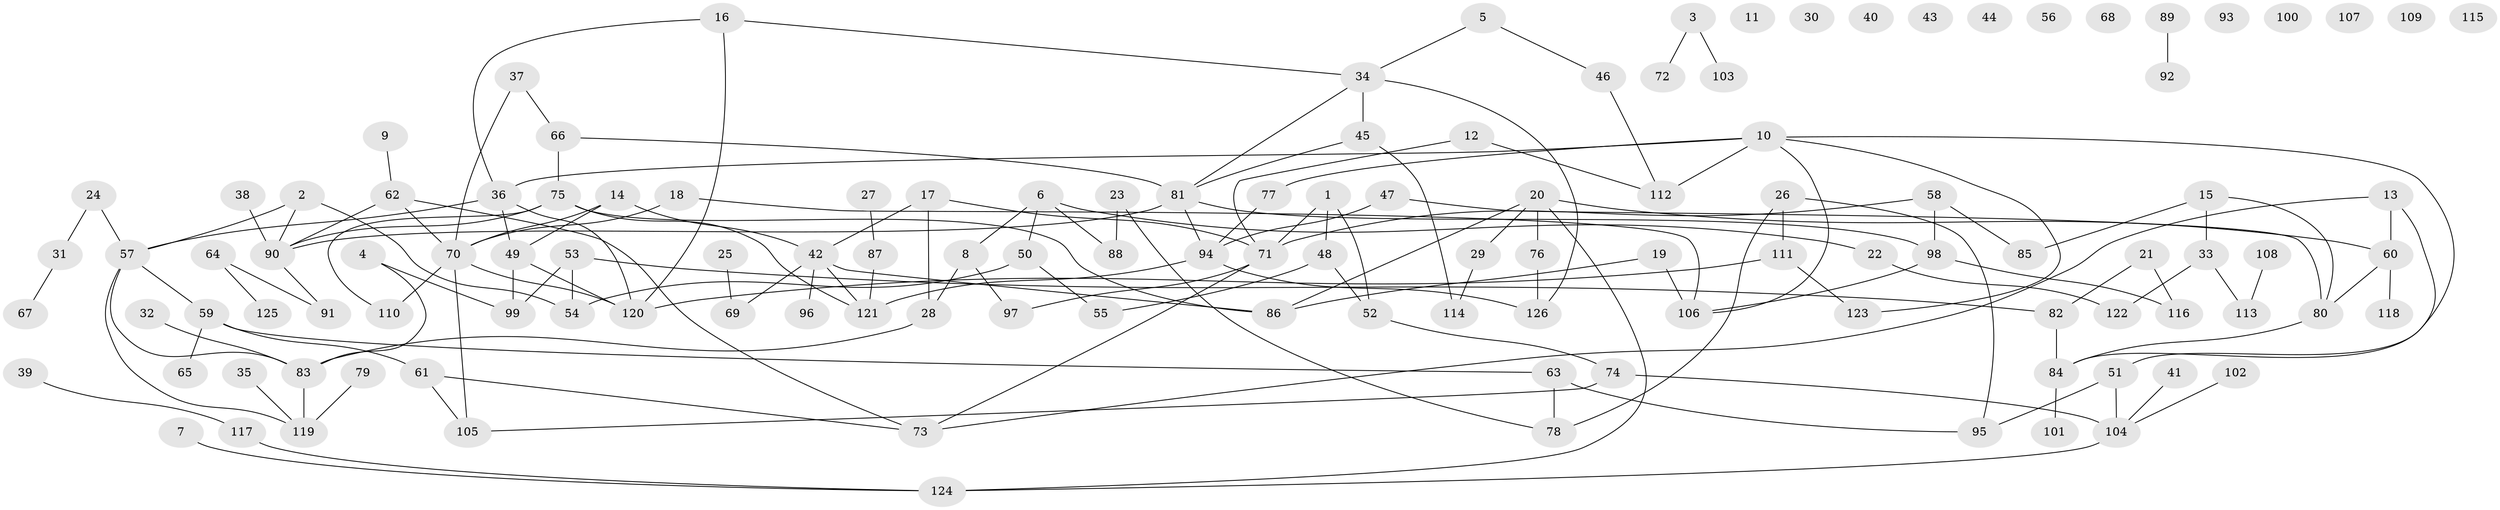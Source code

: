 // Generated by graph-tools (version 1.1) at 2025/25/03/09/25 03:25:24]
// undirected, 126 vertices, 159 edges
graph export_dot {
graph [start="1"]
  node [color=gray90,style=filled];
  1;
  2;
  3;
  4;
  5;
  6;
  7;
  8;
  9;
  10;
  11;
  12;
  13;
  14;
  15;
  16;
  17;
  18;
  19;
  20;
  21;
  22;
  23;
  24;
  25;
  26;
  27;
  28;
  29;
  30;
  31;
  32;
  33;
  34;
  35;
  36;
  37;
  38;
  39;
  40;
  41;
  42;
  43;
  44;
  45;
  46;
  47;
  48;
  49;
  50;
  51;
  52;
  53;
  54;
  55;
  56;
  57;
  58;
  59;
  60;
  61;
  62;
  63;
  64;
  65;
  66;
  67;
  68;
  69;
  70;
  71;
  72;
  73;
  74;
  75;
  76;
  77;
  78;
  79;
  80;
  81;
  82;
  83;
  84;
  85;
  86;
  87;
  88;
  89;
  90;
  91;
  92;
  93;
  94;
  95;
  96;
  97;
  98;
  99;
  100;
  101;
  102;
  103;
  104;
  105;
  106;
  107;
  108;
  109;
  110;
  111;
  112;
  113;
  114;
  115;
  116;
  117;
  118;
  119;
  120;
  121;
  122;
  123;
  124;
  125;
  126;
  1 -- 48;
  1 -- 52;
  1 -- 71;
  2 -- 54;
  2 -- 57;
  2 -- 90;
  3 -- 72;
  3 -- 103;
  4 -- 83;
  4 -- 99;
  5 -- 34;
  5 -- 46;
  6 -- 8;
  6 -- 22;
  6 -- 50;
  6 -- 88;
  7 -- 124;
  8 -- 28;
  8 -- 97;
  9 -- 62;
  10 -- 36;
  10 -- 77;
  10 -- 84;
  10 -- 106;
  10 -- 112;
  10 -- 123;
  12 -- 71;
  12 -- 112;
  13 -- 51;
  13 -- 60;
  13 -- 73;
  14 -- 42;
  14 -- 49;
  14 -- 70;
  15 -- 33;
  15 -- 80;
  15 -- 85;
  16 -- 34;
  16 -- 36;
  16 -- 120;
  17 -- 28;
  17 -- 42;
  17 -- 71;
  18 -- 70;
  18 -- 106;
  19 -- 86;
  19 -- 106;
  20 -- 29;
  20 -- 60;
  20 -- 76;
  20 -- 86;
  20 -- 124;
  21 -- 82;
  21 -- 116;
  22 -- 122;
  23 -- 78;
  23 -- 88;
  24 -- 31;
  24 -- 57;
  25 -- 69;
  26 -- 78;
  26 -- 95;
  26 -- 111;
  27 -- 87;
  28 -- 83;
  29 -- 114;
  31 -- 67;
  32 -- 83;
  33 -- 113;
  33 -- 122;
  34 -- 45;
  34 -- 81;
  34 -- 126;
  35 -- 119;
  36 -- 49;
  36 -- 57;
  36 -- 120;
  37 -- 66;
  37 -- 70;
  38 -- 90;
  39 -- 117;
  41 -- 104;
  42 -- 69;
  42 -- 86;
  42 -- 96;
  42 -- 121;
  45 -- 81;
  45 -- 114;
  46 -- 112;
  47 -- 80;
  47 -- 94;
  48 -- 52;
  48 -- 55;
  49 -- 99;
  49 -- 120;
  50 -- 54;
  50 -- 55;
  51 -- 95;
  51 -- 104;
  52 -- 74;
  53 -- 54;
  53 -- 82;
  53 -- 99;
  57 -- 59;
  57 -- 83;
  57 -- 119;
  58 -- 71;
  58 -- 85;
  58 -- 98;
  59 -- 61;
  59 -- 63;
  59 -- 65;
  60 -- 80;
  60 -- 118;
  61 -- 73;
  61 -- 105;
  62 -- 70;
  62 -- 73;
  62 -- 90;
  63 -- 78;
  63 -- 95;
  64 -- 91;
  64 -- 125;
  66 -- 75;
  66 -- 81;
  70 -- 105;
  70 -- 110;
  70 -- 120;
  71 -- 73;
  71 -- 97;
  74 -- 104;
  74 -- 105;
  75 -- 86;
  75 -- 90;
  75 -- 110;
  75 -- 121;
  76 -- 126;
  77 -- 94;
  79 -- 119;
  80 -- 84;
  81 -- 90;
  81 -- 94;
  81 -- 98;
  82 -- 84;
  83 -- 119;
  84 -- 101;
  87 -- 121;
  89 -- 92;
  90 -- 91;
  94 -- 121;
  94 -- 126;
  98 -- 106;
  98 -- 116;
  102 -- 104;
  104 -- 124;
  108 -- 113;
  111 -- 120;
  111 -- 123;
  117 -- 124;
}
